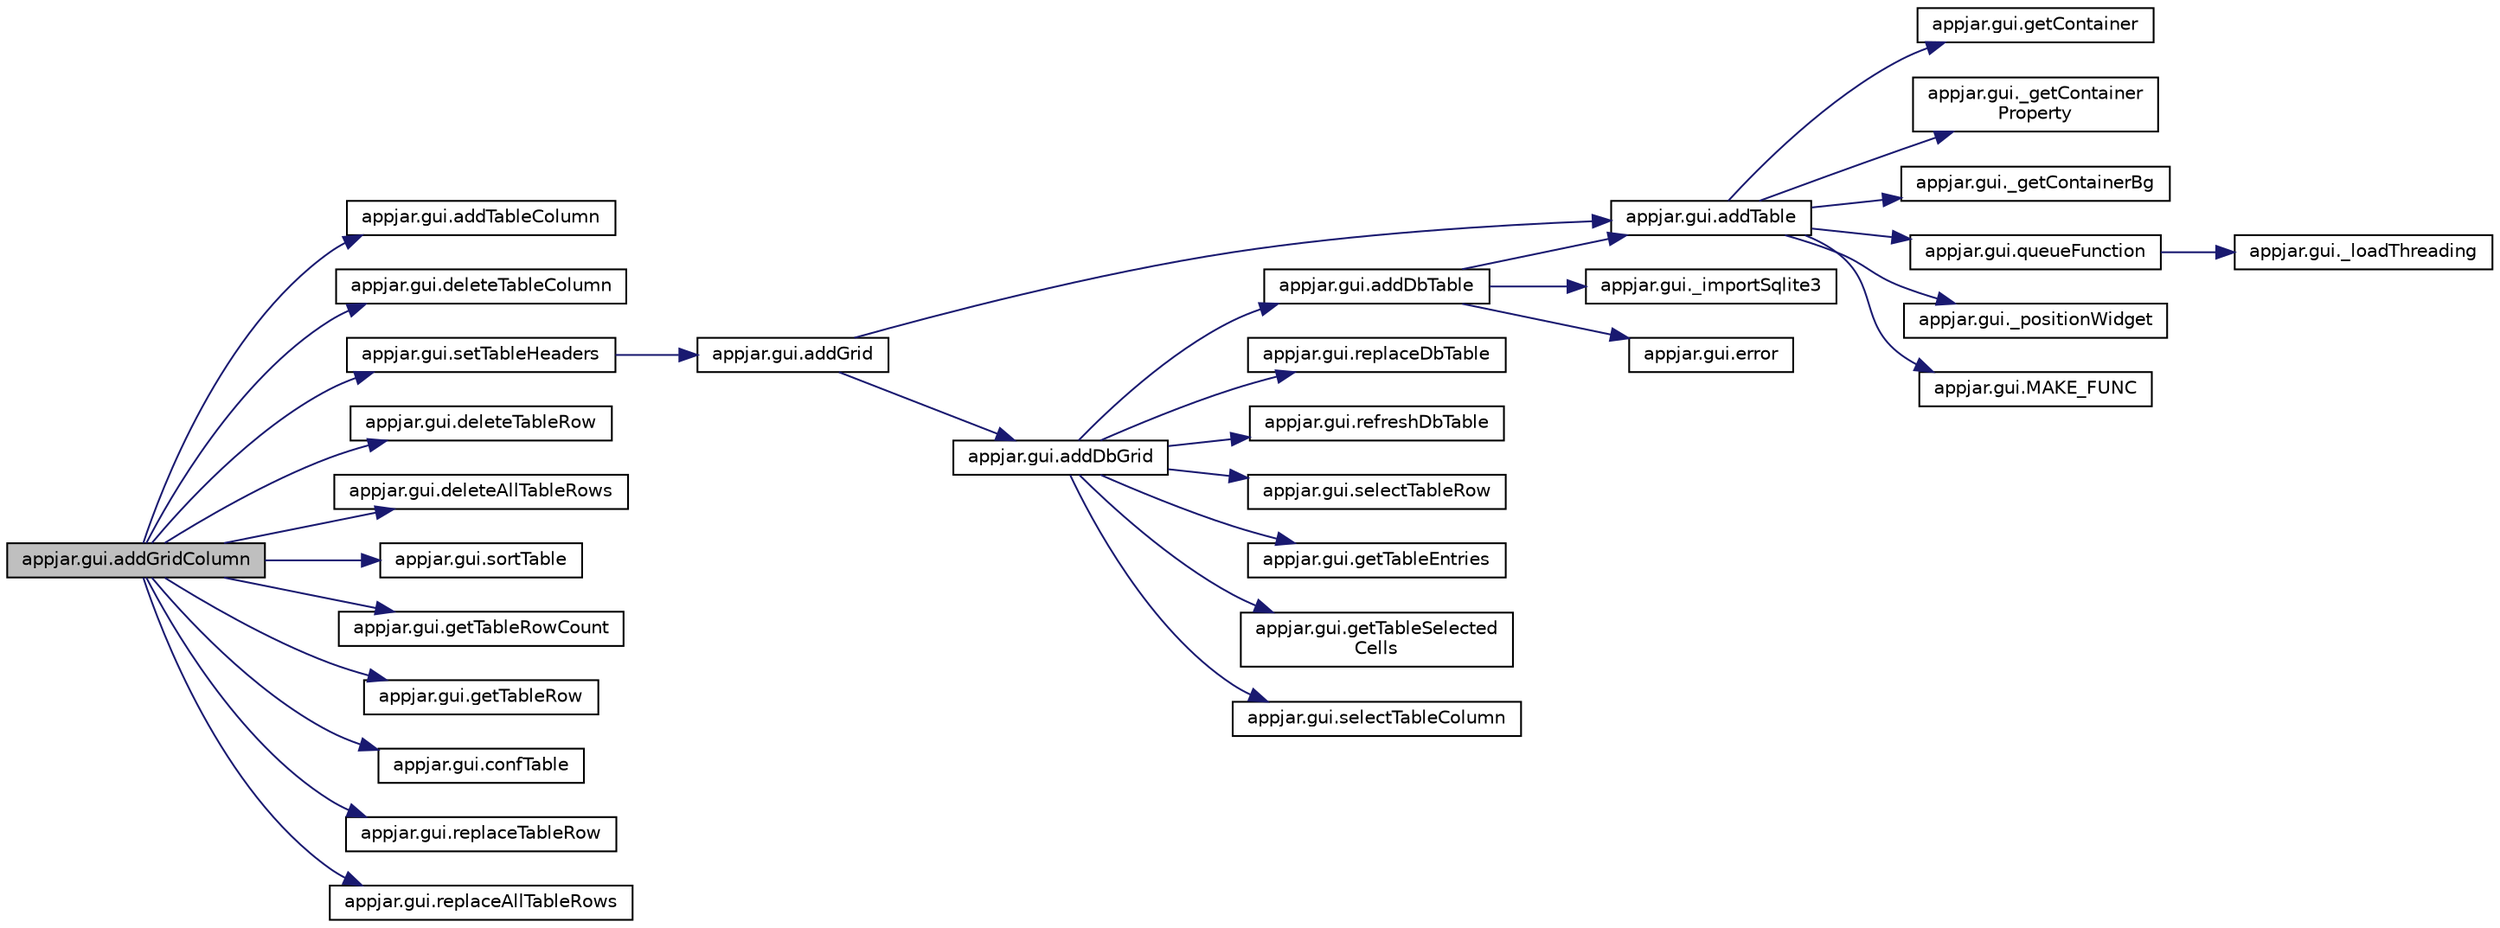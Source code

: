 digraph "appjar.gui.addGridColumn"
{
  edge [fontname="Helvetica",fontsize="10",labelfontname="Helvetica",labelfontsize="10"];
  node [fontname="Helvetica",fontsize="10",shape=record];
  rankdir="LR";
  Node379 [label="appjar.gui.addGridColumn",height=0.2,width=0.4,color="black", fillcolor="grey75", style="filled", fontcolor="black"];
  Node379 -> Node380 [color="midnightblue",fontsize="10",style="solid",fontname="Helvetica"];
  Node380 [label="appjar.gui.addTableColumn",height=0.2,width=0.4,color="black", fillcolor="white", style="filled",URL="$classappjar_1_1gui.html#a353ba921573317a1049091a364e4a345"];
  Node379 -> Node381 [color="midnightblue",fontsize="10",style="solid",fontname="Helvetica"];
  Node381 [label="appjar.gui.deleteTableColumn",height=0.2,width=0.4,color="black", fillcolor="white", style="filled",URL="$classappjar_1_1gui.html#abd57b7566a5ba0cb985a990f04798fa9"];
  Node379 -> Node382 [color="midnightblue",fontsize="10",style="solid",fontname="Helvetica"];
  Node382 [label="appjar.gui.setTableHeaders",height=0.2,width=0.4,color="black", fillcolor="white", style="filled",URL="$classappjar_1_1gui.html#a73e66e28db57583672fb509b3bb5324b"];
  Node382 -> Node383 [color="midnightblue",fontsize="10",style="solid",fontname="Helvetica"];
  Node383 [label="appjar.gui.addGrid",height=0.2,width=0.4,color="black", fillcolor="white", style="filled",URL="$classappjar_1_1gui.html#a0e25170d6d4d38fd911d2b67bd7a3177"];
  Node383 -> Node384 [color="midnightblue",fontsize="10",style="solid",fontname="Helvetica"];
  Node384 [label="appjar.gui.addTable",height=0.2,width=0.4,color="black", fillcolor="white", style="filled",URL="$classappjar_1_1gui.html#a35b300980afd1ca2cb3b5f6396160459"];
  Node384 -> Node385 [color="midnightblue",fontsize="10",style="solid",fontname="Helvetica"];
  Node385 [label="appjar.gui.getContainer",height=0.2,width=0.4,color="black", fillcolor="white", style="filled",URL="$classappjar_1_1gui.html#a2e8ea27bae5f6758257be218c8279b56"];
  Node384 -> Node386 [color="midnightblue",fontsize="10",style="solid",fontname="Helvetica"];
  Node386 [label="appjar.gui._getContainer\lProperty",height=0.2,width=0.4,color="black", fillcolor="white", style="filled",URL="$classappjar_1_1gui.html#aa5d65e2282cfbe0a4b963b369e7d4e51"];
  Node384 -> Node387 [color="midnightblue",fontsize="10",style="solid",fontname="Helvetica"];
  Node387 [label="appjar.gui._getContainerBg",height=0.2,width=0.4,color="black", fillcolor="white", style="filled",URL="$classappjar_1_1gui.html#a120b8d0d6e0b536ac8735df1ffefd37a"];
  Node384 -> Node388 [color="midnightblue",fontsize="10",style="solid",fontname="Helvetica"];
  Node388 [label="appjar.gui.queueFunction",height=0.2,width=0.4,color="black", fillcolor="white", style="filled",URL="$classappjar_1_1gui.html#a4e49b2e9ac6a35cb037ddf685a28692e"];
  Node388 -> Node389 [color="midnightblue",fontsize="10",style="solid",fontname="Helvetica"];
  Node389 [label="appjar.gui._loadThreading",height=0.2,width=0.4,color="black", fillcolor="white", style="filled",URL="$classappjar_1_1gui.html#af7f64c964f3488ca8c13296f8c683b0c"];
  Node384 -> Node390 [color="midnightblue",fontsize="10",style="solid",fontname="Helvetica"];
  Node390 [label="appjar.gui._positionWidget",height=0.2,width=0.4,color="black", fillcolor="white", style="filled",URL="$classappjar_1_1gui.html#a073b1298767aeb92dd77b77cb6000e8c"];
  Node384 -> Node391 [color="midnightblue",fontsize="10",style="solid",fontname="Helvetica"];
  Node391 [label="appjar.gui.MAKE_FUNC",height=0.2,width=0.4,color="black", fillcolor="white", style="filled",URL="$classappjar_1_1gui.html#a42aaf376a6c07c842b1b498948a9691a",tooltip="FUNCTION for managing commands. "];
  Node383 -> Node392 [color="midnightblue",fontsize="10",style="solid",fontname="Helvetica"];
  Node392 [label="appjar.gui.addDbGrid",height=0.2,width=0.4,color="black", fillcolor="white", style="filled",URL="$classappjar_1_1gui.html#a8e7ec47ea9fe810569b2cd5bb94abdce"];
  Node392 -> Node393 [color="midnightblue",fontsize="10",style="solid",fontname="Helvetica"];
  Node393 [label="appjar.gui.addDbTable",height=0.2,width=0.4,color="black", fillcolor="white", style="filled",URL="$classappjar_1_1gui.html#ae6fe0ecc7adf9eaf1c0d205d30b94e05"];
  Node393 -> Node394 [color="midnightblue",fontsize="10",style="solid",fontname="Helvetica"];
  Node394 [label="appjar.gui._importSqlite3",height=0.2,width=0.4,color="black", fillcolor="white", style="filled",URL="$classappjar_1_1gui.html#a0fcb074a850e67a1122adbfd52c9d168"];
  Node393 -> Node395 [color="midnightblue",fontsize="10",style="solid",fontname="Helvetica"];
  Node395 [label="appjar.gui.error",height=0.2,width=0.4,color="black", fillcolor="white", style="filled",URL="$classappjar_1_1gui.html#ac310868eecf500d1570400b396793b87"];
  Node393 -> Node384 [color="midnightblue",fontsize="10",style="solid",fontname="Helvetica"];
  Node392 -> Node396 [color="midnightblue",fontsize="10",style="solid",fontname="Helvetica"];
  Node396 [label="appjar.gui.replaceDbTable",height=0.2,width=0.4,color="black", fillcolor="white", style="filled",URL="$classappjar_1_1gui.html#a362d602ea52c616d8a0d393f64da387a"];
  Node392 -> Node397 [color="midnightblue",fontsize="10",style="solid",fontname="Helvetica"];
  Node397 [label="appjar.gui.refreshDbTable",height=0.2,width=0.4,color="black", fillcolor="white", style="filled",URL="$classappjar_1_1gui.html#a2ae49065f8a7d87cdeebc059728d8a48"];
  Node392 -> Node398 [color="midnightblue",fontsize="10",style="solid",fontname="Helvetica"];
  Node398 [label="appjar.gui.selectTableRow",height=0.2,width=0.4,color="black", fillcolor="white", style="filled",URL="$classappjar_1_1gui.html#a4897eac5dd879965f3ecff72ada9c866"];
  Node392 -> Node399 [color="midnightblue",fontsize="10",style="solid",fontname="Helvetica"];
  Node399 [label="appjar.gui.getTableEntries",height=0.2,width=0.4,color="black", fillcolor="white", style="filled",URL="$classappjar_1_1gui.html#a6f5ea25b93f0db8e65368a6d105a77fa"];
  Node392 -> Node400 [color="midnightblue",fontsize="10",style="solid",fontname="Helvetica"];
  Node400 [label="appjar.gui.getTableSelected\lCells",height=0.2,width=0.4,color="black", fillcolor="white", style="filled",URL="$classappjar_1_1gui.html#ac2dfd1561abc92b7ec8d440cd448abc7"];
  Node392 -> Node401 [color="midnightblue",fontsize="10",style="solid",fontname="Helvetica"];
  Node401 [label="appjar.gui.selectTableColumn",height=0.2,width=0.4,color="black", fillcolor="white", style="filled",URL="$classappjar_1_1gui.html#ad976b3d748a001fd4a37d5be69ed4fd2"];
  Node379 -> Node402 [color="midnightblue",fontsize="10",style="solid",fontname="Helvetica"];
  Node402 [label="appjar.gui.deleteTableRow",height=0.2,width=0.4,color="black", fillcolor="white", style="filled",URL="$classappjar_1_1gui.html#a36d4b98e292819971a6d0c7eb9ea052d"];
  Node379 -> Node403 [color="midnightblue",fontsize="10",style="solid",fontname="Helvetica"];
  Node403 [label="appjar.gui.deleteAllTableRows",height=0.2,width=0.4,color="black", fillcolor="white", style="filled",URL="$classappjar_1_1gui.html#a08e2cba5d83f9ca696639d46de04c7a8"];
  Node379 -> Node404 [color="midnightblue",fontsize="10",style="solid",fontname="Helvetica"];
  Node404 [label="appjar.gui.sortTable",height=0.2,width=0.4,color="black", fillcolor="white", style="filled",URL="$classappjar_1_1gui.html#a6aa76caeddd876e7292ff2d5cb09a919"];
  Node379 -> Node405 [color="midnightblue",fontsize="10",style="solid",fontname="Helvetica"];
  Node405 [label="appjar.gui.getTableRowCount",height=0.2,width=0.4,color="black", fillcolor="white", style="filled",URL="$classappjar_1_1gui.html#a0391c16c80e8954c38275ac3dc023fcd"];
  Node379 -> Node406 [color="midnightblue",fontsize="10",style="solid",fontname="Helvetica"];
  Node406 [label="appjar.gui.getTableRow",height=0.2,width=0.4,color="black", fillcolor="white", style="filled",URL="$classappjar_1_1gui.html#a60fe41bcaeecea2086bca2e03bfd2200"];
  Node379 -> Node407 [color="midnightblue",fontsize="10",style="solid",fontname="Helvetica"];
  Node407 [label="appjar.gui.confTable",height=0.2,width=0.4,color="black", fillcolor="white", style="filled",URL="$classappjar_1_1gui.html#ab4f14d369c4580ccda0c4e6511e6d9f3"];
  Node379 -> Node408 [color="midnightblue",fontsize="10",style="solid",fontname="Helvetica"];
  Node408 [label="appjar.gui.replaceTableRow",height=0.2,width=0.4,color="black", fillcolor="white", style="filled",URL="$classappjar_1_1gui.html#a0a398e2c117fe9aac420b548c5c2c175"];
  Node379 -> Node409 [color="midnightblue",fontsize="10",style="solid",fontname="Helvetica"];
  Node409 [label="appjar.gui.replaceAllTableRows",height=0.2,width=0.4,color="black", fillcolor="white", style="filled",URL="$classappjar_1_1gui.html#a75d8c49582aefb95d8eab0fc1022f383"];
}
